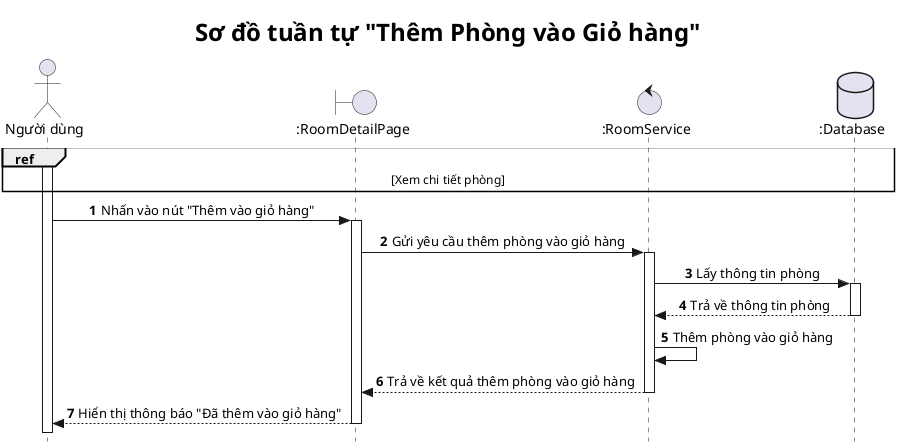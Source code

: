 @startuml

title <size: 24> Sơ đồ tuần tự "Thêm Phòng vào Giỏ hàng" </size>

skinparam style strictuml
skinparam SequenceMessageAlignment center

autonumber

actor "Người dùng" as U
boundary ":RoomDetailPage" as RDP
control ":RoomService" as RS
database ":Database" as DB  

ref over U, DB
    [Xem chi tiết phòng]
end ref

activate U

U -> RDP: Nhấn vào nút "Thêm vào giỏ hàng"
activate RDP
RDP -> RS: Gửi yêu cầu thêm phòng vào giỏ hàng
activate RS
RS -> DB: Lấy thông tin phòng
activate DB
DB --> RS: Trả về thông tin phòng
deactivate DB
RS -> RS: Thêm phòng vào giỏ hàng
RS --> RDP: Trả về kết quả thêm phòng vào giỏ hàng
deactivate RS
RDP --> U: Hiển thị thông báo "Đã thêm vào giỏ hàng"
deactivate RDP



@enduml